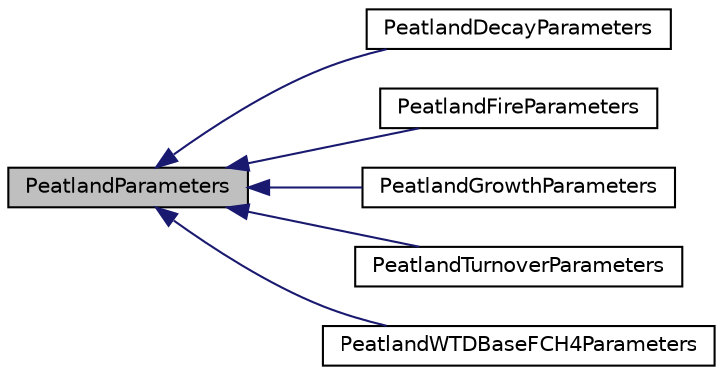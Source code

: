 digraph "PeatlandParameters"
{
 // LATEX_PDF_SIZE
  edge [fontname="Helvetica",fontsize="10",labelfontname="Helvetica",labelfontsize="10"];
  node [fontname="Helvetica",fontsize="10",shape=record];
  rankdir="LR";
  Node1 [label="PeatlandParameters",height=0.2,width=0.4,color="black", fillcolor="grey75", style="filled", fontcolor="black",tooltip=" "];
  Node1 -> Node2 [dir="back",color="midnightblue",fontsize="10",style="solid",fontname="Helvetica"];
  Node2 [label="PeatlandDecayParameters",height=0.2,width=0.4,color="black", fillcolor="white", style="filled",URL="$classmoja_1_1modules_1_1cbm_1_1PeatlandDecayParameters.html",tooltip=" "];
  Node1 -> Node3 [dir="back",color="midnightblue",fontsize="10",style="solid",fontname="Helvetica"];
  Node3 [label="PeatlandFireParameters",height=0.2,width=0.4,color="black", fillcolor="white", style="filled",URL="$classmoja_1_1modules_1_1cbm_1_1PeatlandFireParameters.html",tooltip=" "];
  Node1 -> Node4 [dir="back",color="midnightblue",fontsize="10",style="solid",fontname="Helvetica"];
  Node4 [label="PeatlandGrowthParameters",height=0.2,width=0.4,color="black", fillcolor="white", style="filled",URL="$classmoja_1_1modules_1_1cbm_1_1PeatlandGrowthParameters.html",tooltip=" "];
  Node1 -> Node5 [dir="back",color="midnightblue",fontsize="10",style="solid",fontname="Helvetica"];
  Node5 [label="PeatlandTurnoverParameters",height=0.2,width=0.4,color="black", fillcolor="white", style="filled",URL="$classmoja_1_1modules_1_1cbm_1_1PeatlandTurnoverParameters.html",tooltip=" "];
  Node1 -> Node6 [dir="back",color="midnightblue",fontsize="10",style="solid",fontname="Helvetica"];
  Node6 [label="PeatlandWTDBaseFCH4Parameters",height=0.2,width=0.4,color="black", fillcolor="white", style="filled",URL="$classmoja_1_1modules_1_1cbm_1_1PeatlandWTDBaseFCH4Parameters.html",tooltip=" "];
}
